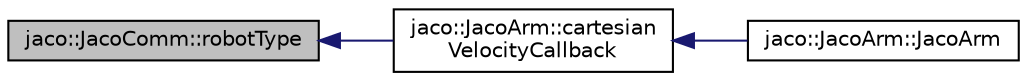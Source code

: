 digraph "jaco::JacoComm::robotType"
{
  edge [fontname="Helvetica",fontsize="10",labelfontname="Helvetica",labelfontsize="10"];
  node [fontname="Helvetica",fontsize="10",shape=record];
  rankdir="LR";
  Node1 [label="jaco::JacoComm::robotType",height=0.2,width=0.4,color="black", fillcolor="grey75", style="filled", fontcolor="black"];
  Node1 -> Node2 [dir="back",color="midnightblue",fontsize="10",style="solid"];
  Node2 [label="jaco::JacoArm::cartesian\lVelocityCallback",height=0.2,width=0.4,color="black", fillcolor="white", style="filled",URL="$classjaco_1_1_jaco_arm.html#a091f2eaffef84362f69e3b49482982db"];
  Node2 -> Node3 [dir="back",color="midnightblue",fontsize="10",style="solid"];
  Node3 [label="jaco::JacoArm::JacoArm",height=0.2,width=0.4,color="black", fillcolor="white", style="filled",URL="$classjaco_1_1_jaco_arm.html#ab29d25cb3b4bafdc523cbe271c801681"];
}
